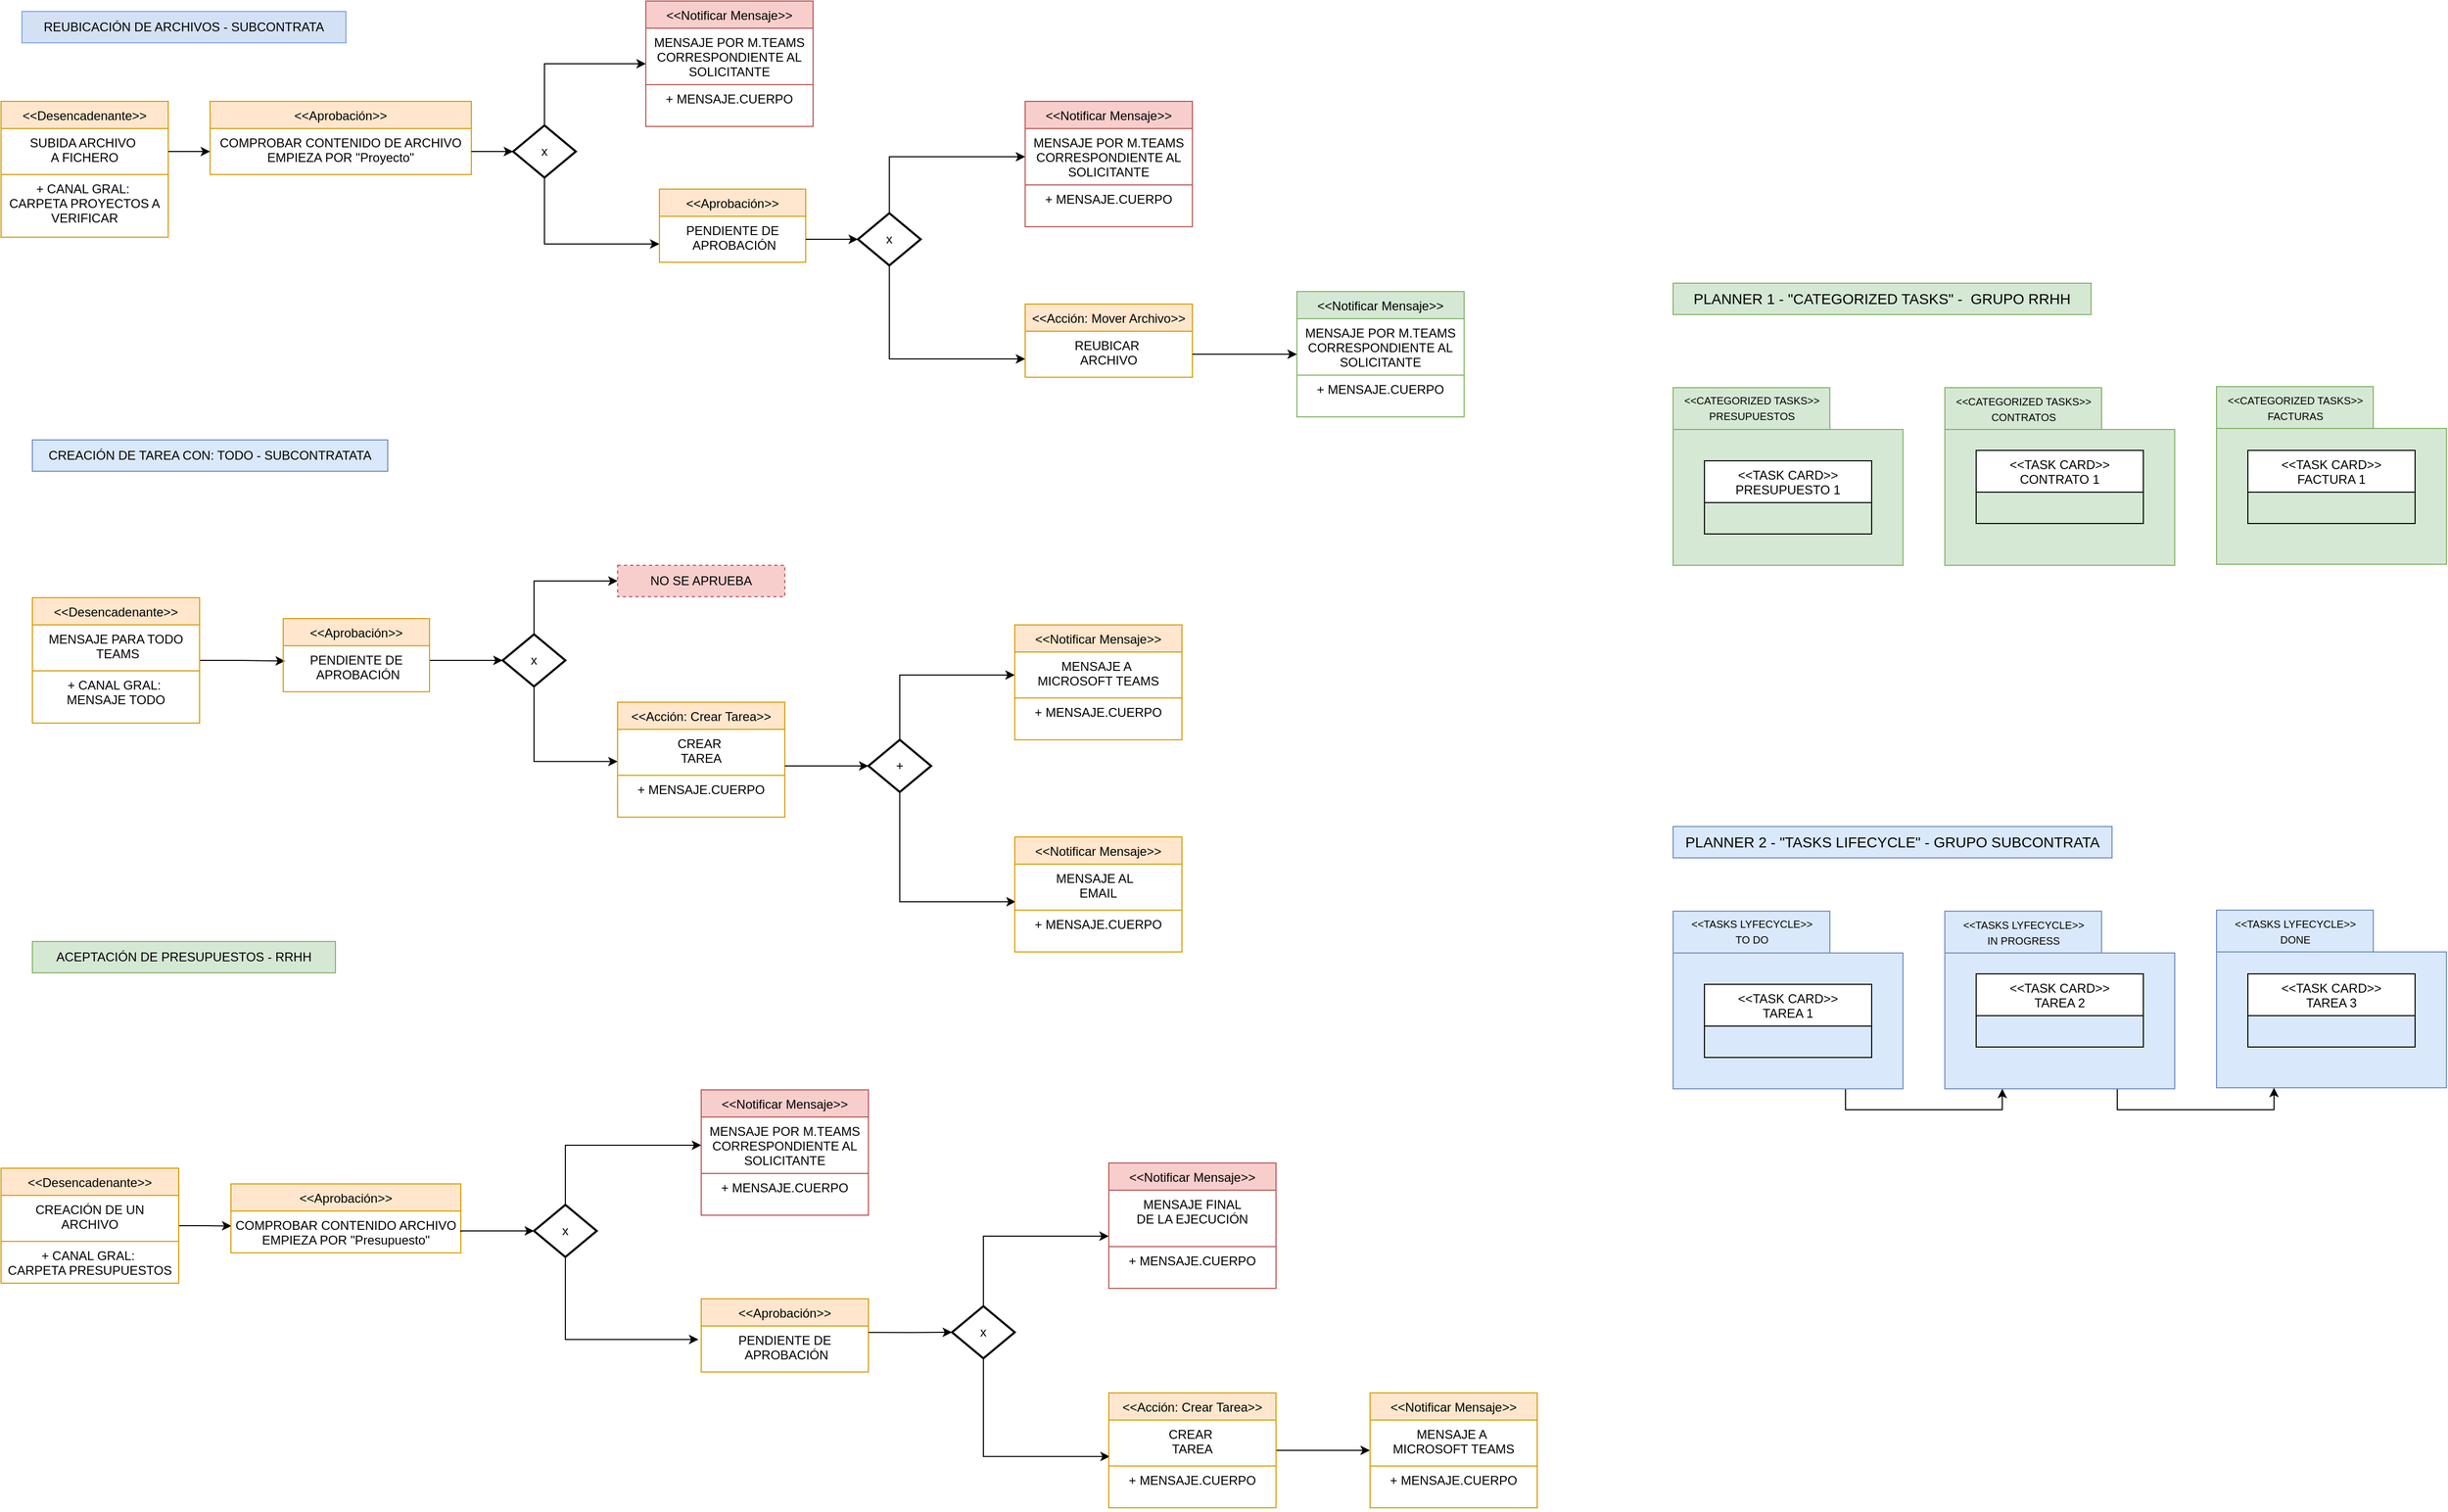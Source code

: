 <mxfile version="16.2.6" type="google"><diagram id="XXSmaJyuxLo4tn8EMeCE" name="Page-1"><mxGraphModel dx="2418" dy="1362" grid="1" gridSize="10" guides="1" tooltips="1" connect="1" arrows="1" fold="1" page="1" pageScale="1" pageWidth="827" pageHeight="1169" math="0" shadow="0"><root><mxCell id="0"/><mxCell id="1" parent="0"/><mxCell id="rb85PrUYykE3PVggXpJS-1" value="REUBICACIÓN DE ARCHIVOS - SUBCONTRATA" style="text;html=1;strokeColor=#7EA6E0;fillColor=#D4E1F5;align=center;verticalAlign=middle;whiteSpace=wrap;rounded=0;" parent="1" vertex="1"><mxGeometry x="70" y="30" width="310" height="30" as="geometry"/></mxCell><mxCell id="rb85PrUYykE3PVggXpJS-3" value="ACEPTACIÓN DE PRESUPUESTOS - RRHH" style="text;html=1;strokeColor=#82b366;fillColor=#d5e8d4;align=center;verticalAlign=middle;whiteSpace=wrap;rounded=0;" parent="1" vertex="1"><mxGeometry x="80" y="920" width="290" height="30" as="geometry"/></mxCell><mxCell id="rb85PrUYykE3PVggXpJS-4" value="CREACIÓN DE TAREA CON: TODO - SUBCONTRATATA" style="text;html=1;strokeColor=#6c8ebf;fillColor=#dae8fc;align=center;verticalAlign=middle;whiteSpace=wrap;rounded=0;" parent="1" vertex="1"><mxGeometry x="80" y="440" width="340" height="30" as="geometry"/></mxCell><mxCell id="rb85PrUYykE3PVggXpJS-18" style="edgeStyle=orthogonalEdgeStyle;rounded=0;orthogonalLoop=1;jettySize=auto;html=1;entryX=0.012;entryY=0.333;entryDx=0;entryDy=0;entryPerimeter=0;" parent="1" source="rb85PrUYykE3PVggXpJS-11" target="rb85PrUYykE3PVggXpJS-16" edge="1"><mxGeometry relative="1" as="geometry"><mxPoint x="290" y="671" as="targetPoint"/><Array as="points"/></mxGeometry></mxCell><mxCell id="rb85PrUYykE3PVggXpJS-11" value="&lt;&lt;Desencadenante&gt;&gt;" style="swimlane;fontStyle=0;childLayout=stackLayout;horizontal=1;startSize=26;fillColor=#ffe6cc;horizontalStack=0;resizeParent=1;resizeParentMax=0;resizeLast=0;collapsible=1;marginBottom=0;strokeColor=#d79b00;" parent="1" vertex="1"><mxGeometry x="80" y="591" width="160" height="120" as="geometry"/></mxCell><mxCell id="rb85PrUYykE3PVggXpJS-12" value="MENSAJE PARA TODO&#10; TEAMS" style="text;strokeColor=none;fillColor=none;align=center;verticalAlign=top;spacingLeft=4;spacingRight=4;overflow=hidden;rotatable=0;points=[[0,0.5],[1,0.5]];portConstraint=eastwest;" parent="rb85PrUYykE3PVggXpJS-11" vertex="1"><mxGeometry y="26" width="160" height="44" as="geometry"/></mxCell><mxCell id="rb85PrUYykE3PVggXpJS-14" value="+ CANAL GRAL: &#10;MENSAJE TODO" style="text;strokeColor=#d79b00;fillColor=none;align=center;verticalAlign=top;spacingLeft=4;spacingRight=4;overflow=hidden;rotatable=0;points=[[0,0.5],[1,0.5]];portConstraint=eastwest;" parent="rb85PrUYykE3PVggXpJS-11" vertex="1"><mxGeometry y="70" width="160" height="50" as="geometry"/></mxCell><mxCell id="rb85PrUYykE3PVggXpJS-20" style="edgeStyle=orthogonalEdgeStyle;rounded=0;orthogonalLoop=1;jettySize=auto;html=1;entryX=0;entryY=0.5;entryDx=0;entryDy=0;entryPerimeter=0;" parent="1" source="rb85PrUYykE3PVggXpJS-15" target="rb85PrUYykE3PVggXpJS-19" edge="1"><mxGeometry relative="1" as="geometry"><Array as="points"><mxPoint x="480" y="651"/><mxPoint x="480" y="651"/></Array></mxGeometry></mxCell><mxCell id="rb85PrUYykE3PVggXpJS-15" value="&lt;&lt;Aprobación&gt;&gt;" style="swimlane;fontStyle=0;childLayout=stackLayout;horizontal=1;startSize=26;fillColor=#ffe6cc;horizontalStack=0;resizeParent=1;resizeParentMax=0;resizeLast=0;collapsible=1;marginBottom=0;strokeColor=#d79b00;" parent="1" vertex="1"><mxGeometry x="320" y="611" width="140" height="70" as="geometry"/></mxCell><mxCell id="rb85PrUYykE3PVggXpJS-16" value="PENDIENTE DE&#10; APROBACIÓN" style="text;strokeColor=none;fillColor=none;align=center;verticalAlign=top;spacingLeft=4;spacingRight=4;overflow=hidden;rotatable=0;points=[[0,0.5],[1,0.5]];portConstraint=eastwest;" parent="rb85PrUYykE3PVggXpJS-15" vertex="1"><mxGeometry y="26" width="140" height="44" as="geometry"/></mxCell><mxCell id="rb85PrUYykE3PVggXpJS-22" style="edgeStyle=orthogonalEdgeStyle;rounded=0;orthogonalLoop=1;jettySize=auto;html=1;exitX=0.5;exitY=0;exitDx=0;exitDy=0;exitPerimeter=0;entryX=0;entryY=0.5;entryDx=0;entryDy=0;" parent="1" source="rb85PrUYykE3PVggXpJS-19" target="rb85PrUYykE3PVggXpJS-21" edge="1"><mxGeometry relative="1" as="geometry"/></mxCell><mxCell id="rb85PrUYykE3PVggXpJS-25" style="edgeStyle=orthogonalEdgeStyle;rounded=0;orthogonalLoop=1;jettySize=auto;html=1;exitX=0.5;exitY=1;exitDx=0;exitDy=0;exitPerimeter=0;entryX=0;entryY=0.318;entryDx=0;entryDy=0;entryPerimeter=0;" parent="1" source="rb85PrUYykE3PVggXpJS-19" edge="1"><mxGeometry relative="1" as="geometry"><mxPoint x="640" y="747.812" as="targetPoint"/><Array as="points"><mxPoint x="560" y="748"/></Array></mxGeometry></mxCell><mxCell id="rb85PrUYykE3PVggXpJS-19" value="x" style="strokeWidth=2;html=1;shape=mxgraph.flowchart.decision;whiteSpace=wrap;" parent="1" vertex="1"><mxGeometry x="530" y="626" width="60" height="50" as="geometry"/></mxCell><mxCell id="rb85PrUYykE3PVggXpJS-21" value="NO SE APRUEBA" style="text;html=1;strokeColor=#b85450;fillColor=#f8cecc;align=center;verticalAlign=middle;whiteSpace=wrap;rounded=0;dashed=1;" parent="1" vertex="1"><mxGeometry x="640" y="560" width="160" height="30" as="geometry"/></mxCell><mxCell id="rb85PrUYykE3PVggXpJS-26" value="&lt;&lt;Acción: Crear Tarea&gt;&gt;" style="swimlane;fontStyle=0;childLayout=stackLayout;horizontal=1;startSize=26;fillColor=#ffe6cc;horizontalStack=0;resizeParent=1;resizeParentMax=0;resizeLast=0;collapsible=1;marginBottom=0;strokeColor=#d79b00;" parent="1" vertex="1"><mxGeometry x="640" y="691" width="160" height="110" as="geometry"/></mxCell><mxCell id="rb85PrUYykE3PVggXpJS-27" value="CREAR &#10;TAREA" style="text;strokeColor=none;fillColor=none;align=center;verticalAlign=top;spacingLeft=4;spacingRight=4;overflow=hidden;rotatable=0;points=[[0,0.5],[1,0.5]];portConstraint=eastwest;" parent="rb85PrUYykE3PVggXpJS-26" vertex="1"><mxGeometry y="26" width="160" height="44" as="geometry"/></mxCell><mxCell id="rb85PrUYykE3PVggXpJS-28" value="+ MENSAJE.CUERPO" style="text;strokeColor=#d79b00;fillColor=none;align=center;verticalAlign=top;spacingLeft=4;spacingRight=4;overflow=hidden;rotatable=0;points=[[0,0.5],[1,0.5]];portConstraint=eastwest;" parent="rb85PrUYykE3PVggXpJS-26" vertex="1"><mxGeometry y="70" width="160" height="40" as="geometry"/></mxCell><mxCell id="rb85PrUYykE3PVggXpJS-29" style="edgeStyle=orthogonalEdgeStyle;rounded=0;orthogonalLoop=1;jettySize=auto;html=1;entryX=0;entryY=0.5;entryDx=0;entryDy=0;entryPerimeter=0;" parent="1" source="rb85PrUYykE3PVggXpJS-27" target="rb85PrUYykE3PVggXpJS-32" edge="1"><mxGeometry relative="1" as="geometry"><mxPoint x="810" y="752" as="sourcePoint"/><Array as="points"><mxPoint x="830" y="752"/><mxPoint x="830" y="752"/></Array></mxGeometry></mxCell><mxCell id="rb85PrUYykE3PVggXpJS-30" style="edgeStyle=orthogonalEdgeStyle;rounded=0;orthogonalLoop=1;jettySize=auto;html=1;exitX=0.5;exitY=0;exitDx=0;exitDy=0;exitPerimeter=0;entryX=0;entryY=0.5;entryDx=0;entryDy=0;" parent="1" source="rb85PrUYykE3PVggXpJS-32" target="rb85PrUYykE3PVggXpJS-39" edge="1"><mxGeometry relative="1" as="geometry"><mxPoint x="1000" y="671" as="targetPoint"/><Array as="points"><mxPoint x="910" y="665"/></Array></mxGeometry></mxCell><mxCell id="rb85PrUYykE3PVggXpJS-166" style="edgeStyle=orthogonalEdgeStyle;rounded=0;orthogonalLoop=1;jettySize=auto;html=1;exitX=0.5;exitY=1;exitDx=0;exitDy=0;exitPerimeter=0;entryX=0.006;entryY=0.818;entryDx=0;entryDy=0;entryPerimeter=0;" parent="1" source="rb85PrUYykE3PVggXpJS-32" target="rb85PrUYykE3PVggXpJS-164" edge="1"><mxGeometry relative="1" as="geometry"/></mxCell><mxCell id="rb85PrUYykE3PVggXpJS-32" value="+" style="strokeWidth=2;html=1;shape=mxgraph.flowchart.decision;whiteSpace=wrap;" parent="1" vertex="1"><mxGeometry x="880" y="727" width="60" height="50" as="geometry"/></mxCell><mxCell id="rb85PrUYykE3PVggXpJS-38" value="&lt;&lt;Notificar Mensaje&gt;&gt;" style="swimlane;fontStyle=0;childLayout=stackLayout;horizontal=1;startSize=26;fillColor=#ffe6cc;horizontalStack=0;resizeParent=1;resizeParentMax=0;resizeLast=0;collapsible=1;marginBottom=0;strokeColor=#d79b00;" parent="1" vertex="1"><mxGeometry x="1020" y="617" width="160" height="110" as="geometry"/></mxCell><mxCell id="rb85PrUYykE3PVggXpJS-39" value="MENSAJE A &#10;MICROSOFT TEAMS" style="text;strokeColor=none;fillColor=none;align=center;verticalAlign=top;spacingLeft=4;spacingRight=4;overflow=hidden;rotatable=0;points=[[0,0.5],[1,0.5]];portConstraint=eastwest;" parent="rb85PrUYykE3PVggXpJS-38" vertex="1"><mxGeometry y="26" width="160" height="44" as="geometry"/></mxCell><mxCell id="rb85PrUYykE3PVggXpJS-40" value="+ MENSAJE.CUERPO" style="text;strokeColor=#d79b00;fillColor=none;align=center;verticalAlign=top;spacingLeft=4;spacingRight=4;overflow=hidden;rotatable=0;points=[[0,0.5],[1,0.5]];portConstraint=eastwest;" parent="rb85PrUYykE3PVggXpJS-38" vertex="1"><mxGeometry y="70" width="160" height="40" as="geometry"/></mxCell><mxCell id="rb85PrUYykE3PVggXpJS-45" value="&lt;&lt;Desencadenante&gt;&gt;" style="swimlane;fontStyle=0;childLayout=stackLayout;horizontal=1;startSize=26;fillColor=#ffe6cc;horizontalStack=0;resizeParent=1;resizeParentMax=0;resizeLast=0;collapsible=1;marginBottom=0;strokeColor=#d79b00;" parent="1" vertex="1"><mxGeometry x="50" y="116" width="160" height="130" as="geometry"/></mxCell><mxCell id="rb85PrUYykE3PVggXpJS-46" value="SUBIDA ARCHIVO &#10;A FICHERO" style="text;strokeColor=none;fillColor=none;align=center;verticalAlign=top;spacingLeft=4;spacingRight=4;overflow=hidden;rotatable=0;points=[[0,0.5],[1,0.5]];portConstraint=eastwest;" parent="rb85PrUYykE3PVggXpJS-45" vertex="1"><mxGeometry y="26" width="160" height="44" as="geometry"/></mxCell><mxCell id="rb85PrUYykE3PVggXpJS-47" value="+ CANAL GRAL: &#10;CARPETA PROYECTOS A&#10;VERIFICAR" style="text;strokeColor=#d79b00;fillColor=none;align=center;verticalAlign=top;spacingLeft=4;spacingRight=4;overflow=hidden;rotatable=0;points=[[0,0.5],[1,0.5]];portConstraint=eastwest;" parent="rb85PrUYykE3PVggXpJS-45" vertex="1"><mxGeometry y="70" width="160" height="60" as="geometry"/></mxCell><mxCell id="rb85PrUYykE3PVggXpJS-49" value="&lt;&lt;Aprobación&gt;&gt;" style="swimlane;fontStyle=0;childLayout=stackLayout;horizontal=1;startSize=26;fillColor=#ffe6cc;horizontalStack=0;resizeParent=1;resizeParentMax=0;resizeLast=0;collapsible=1;marginBottom=0;strokeColor=#d79b00;" parent="1" vertex="1"><mxGeometry x="680" y="200" width="140" height="70" as="geometry"/></mxCell><mxCell id="rb85PrUYykE3PVggXpJS-50" value="PENDIENTE DE&#10; APROBACIÓN" style="text;strokeColor=none;fillColor=none;align=center;verticalAlign=top;spacingLeft=4;spacingRight=4;overflow=hidden;rotatable=0;points=[[0,0.5],[1,0.5]];portConstraint=eastwest;" parent="rb85PrUYykE3PVggXpJS-49" vertex="1"><mxGeometry y="26" width="140" height="44" as="geometry"/></mxCell><mxCell id="rb85PrUYykE3PVggXpJS-71" style="edgeStyle=orthogonalEdgeStyle;rounded=0;orthogonalLoop=1;jettySize=auto;html=1;exitX=0.5;exitY=0;exitDx=0;exitDy=0;exitPerimeter=0;entryX=0;entryY=0.5;entryDx=0;entryDy=0;" parent="1" source="rb85PrUYykE3PVggXpJS-53" target="rb85PrUYykE3PVggXpJS-69" edge="1"><mxGeometry relative="1" as="geometry"/></mxCell><mxCell id="i3a7KJYHTw4pk_hAtOm5-22" style="edgeStyle=orthogonalEdgeStyle;rounded=0;orthogonalLoop=1;jettySize=auto;html=1;exitX=0.5;exitY=1;exitDx=0;exitDy=0;exitPerimeter=0;entryX=0;entryY=0.75;entryDx=0;entryDy=0;" parent="1" source="rb85PrUYykE3PVggXpJS-53" target="rb85PrUYykE3PVggXpJS-55" edge="1"><mxGeometry relative="1" as="geometry"/></mxCell><mxCell id="rb85PrUYykE3PVggXpJS-53" value="x" style="strokeWidth=2;html=1;shape=mxgraph.flowchart.decision;whiteSpace=wrap;" parent="1" vertex="1"><mxGeometry x="870" y="223" width="60" height="50" as="geometry"/></mxCell><mxCell id="rb85PrUYykE3PVggXpJS-55" value="&lt;&lt;Acción: Mover Archivo&gt;&gt;" style="swimlane;fontStyle=0;childLayout=stackLayout;horizontal=1;startSize=26;fillColor=#ffe6cc;horizontalStack=0;resizeParent=1;resizeParentMax=0;resizeLast=0;collapsible=1;marginBottom=0;strokeColor=#d79b00;" parent="1" vertex="1"><mxGeometry x="1030" y="310" width="160" height="70" as="geometry"/></mxCell><mxCell id="rb85PrUYykE3PVggXpJS-72" value="REUBICAR &#10;ARCHIVO" style="text;strokeColor=none;fillColor=none;align=center;verticalAlign=top;spacingLeft=4;spacingRight=4;overflow=hidden;rotatable=0;points=[[0,0.5],[1,0.5]];portConstraint=eastwest;" parent="rb85PrUYykE3PVggXpJS-55" vertex="1"><mxGeometry y="26" width="160" height="44" as="geometry"/></mxCell><mxCell id="rb85PrUYykE3PVggXpJS-68" value="&lt;&lt;Notificar Mensaje&gt;&gt;" style="swimlane;fontStyle=0;childLayout=stackLayout;horizontal=1;startSize=26;fillColor=#f8cecc;horizontalStack=0;resizeParent=1;resizeParentMax=0;resizeLast=0;collapsible=1;marginBottom=0;strokeColor=#b85450;" parent="1" vertex="1"><mxGeometry x="1030" y="116" width="160" height="120" as="geometry"/></mxCell><mxCell id="rb85PrUYykE3PVggXpJS-69" value="MENSAJE POR M.TEAMS&#10; CORRESPONDIENTE AL &#10;SOLICITANTE" style="text;strokeColor=none;fillColor=none;align=center;verticalAlign=top;spacingLeft=4;spacingRight=4;overflow=hidden;rotatable=0;points=[[0,0.5],[1,0.5]];portConstraint=eastwest;" parent="rb85PrUYykE3PVggXpJS-68" vertex="1"><mxGeometry y="26" width="160" height="54" as="geometry"/></mxCell><mxCell id="rb85PrUYykE3PVggXpJS-70" value="+ MENSAJE.CUERPO" style="text;strokeColor=#b85450;fillColor=none;align=center;verticalAlign=top;spacingLeft=4;spacingRight=4;overflow=hidden;rotatable=0;points=[[0,0.5],[1,0.5]];portConstraint=eastwest;" parent="rb85PrUYykE3PVggXpJS-68" vertex="1"><mxGeometry y="80" width="160" height="40" as="geometry"/></mxCell><mxCell id="rb85PrUYykE3PVggXpJS-75" value="&lt;&lt;Notificar Mensaje&gt;&gt;" style="swimlane;fontStyle=0;childLayout=stackLayout;horizontal=1;startSize=26;fillColor=#d5e8d4;horizontalStack=0;resizeParent=1;resizeParentMax=0;resizeLast=0;collapsible=1;marginBottom=0;strokeColor=#82b366;" parent="1" vertex="1"><mxGeometry x="1290" y="298" width="160" height="120" as="geometry"/></mxCell><mxCell id="rb85PrUYykE3PVggXpJS-76" value="MENSAJE POR M.TEAMS&#10; CORRESPONDIENTE AL &#10;SOLICITANTE" style="text;strokeColor=#82b366;fillColor=none;align=center;verticalAlign=top;spacingLeft=4;spacingRight=4;overflow=hidden;rotatable=0;points=[[0,0.5],[1,0.5]];portConstraint=eastwest;" parent="rb85PrUYykE3PVggXpJS-75" vertex="1"><mxGeometry y="26" width="160" height="54" as="geometry"/></mxCell><mxCell id="rb85PrUYykE3PVggXpJS-77" value="+ MENSAJE.CUERPO" style="text;strokeColor=#82b366;fillColor=none;align=center;verticalAlign=top;spacingLeft=4;spacingRight=4;overflow=hidden;rotatable=0;points=[[0,0.5],[1,0.5]];portConstraint=eastwest;" parent="rb85PrUYykE3PVggXpJS-75" vertex="1"><mxGeometry y="80" width="160" height="40" as="geometry"/></mxCell><mxCell id="xL4DjJ_lURStZe0JHXIP-2" style="edgeStyle=orthogonalEdgeStyle;rounded=0;orthogonalLoop=1;jettySize=auto;html=1;exitX=1;exitY=0.5;exitDx=0;exitDy=0;entryX=0.002;entryY=0.357;entryDx=0;entryDy=0;entryPerimeter=0;" edge="1" parent="1" source="rb85PrUYykE3PVggXpJS-122" target="kGydwE5O2SZAMGWiqDE2-21"><mxGeometry relative="1" as="geometry"/></mxCell><mxCell id="rb85PrUYykE3PVggXpJS-122" value="&lt;&lt;Desencadenante&gt;&gt;" style="swimlane;fontStyle=0;childLayout=stackLayout;horizontal=1;startSize=26;fillColor=#ffe6cc;horizontalStack=0;resizeParent=1;resizeParentMax=0;resizeLast=0;collapsible=1;marginBottom=0;strokeColor=#d79b00;" parent="1" vertex="1"><mxGeometry x="50" y="1137" width="170" height="110" as="geometry"/></mxCell><mxCell id="rb85PrUYykE3PVggXpJS-123" value="CREACIÓN DE UN &#10;ARCHIVO" style="text;strokeColor=none;fillColor=none;align=center;verticalAlign=top;spacingLeft=4;spacingRight=4;overflow=hidden;rotatable=0;points=[[0,0.5],[1,0.5]];portConstraint=eastwest;" parent="rb85PrUYykE3PVggXpJS-122" vertex="1"><mxGeometry y="26" width="170" height="44" as="geometry"/></mxCell><mxCell id="rb85PrUYykE3PVggXpJS-124" value="+ CANAL GRAL: &#10;CARPETA PRESUPUESTOS" style="text;strokeColor=#d79b00;fillColor=none;align=center;verticalAlign=top;spacingLeft=4;spacingRight=4;overflow=hidden;rotatable=0;points=[[0,0.5],[1,0.5]];portConstraint=eastwest;" parent="rb85PrUYykE3PVggXpJS-122" vertex="1"><mxGeometry y="70" width="170" height="40" as="geometry"/></mxCell><mxCell id="rb85PrUYykE3PVggXpJS-128" style="edgeStyle=orthogonalEdgeStyle;rounded=0;orthogonalLoop=1;jettySize=auto;html=1;exitX=0.5;exitY=0;exitDx=0;exitDy=0;exitPerimeter=0;entryX=0;entryY=0.5;entryDx=0;entryDy=0;" parent="1" source="rb85PrUYykE3PVggXpJS-130" target="rb85PrUYykE3PVggXpJS-135" edge="1"><mxGeometry relative="1" as="geometry"/></mxCell><mxCell id="rb85PrUYykE3PVggXpJS-145" style="edgeStyle=orthogonalEdgeStyle;rounded=0;orthogonalLoop=1;jettySize=auto;html=1;entryX=-0.017;entryY=0.293;entryDx=0;entryDy=0;entryPerimeter=0;" parent="1" source="rb85PrUYykE3PVggXpJS-130" target="rb85PrUYykE3PVggXpJS-144" edge="1"><mxGeometry relative="1" as="geometry"/></mxCell><mxCell id="rb85PrUYykE3PVggXpJS-130" value="x" style="strokeWidth=2;html=1;shape=mxgraph.flowchart.decision;whiteSpace=wrap;" parent="1" vertex="1"><mxGeometry x="560" y="1172" width="60" height="50" as="geometry"/></mxCell><mxCell id="rb85PrUYykE3PVggXpJS-134" value="&lt;&lt;Notificar Mensaje&gt;&gt;" style="swimlane;fontStyle=0;childLayout=stackLayout;horizontal=1;startSize=26;fillColor=#f8cecc;horizontalStack=0;resizeParent=1;resizeParentMax=0;resizeLast=0;collapsible=1;marginBottom=0;strokeColor=#b85450;" parent="1" vertex="1"><mxGeometry x="720" y="1062" width="160" height="120" as="geometry"/></mxCell><mxCell id="rb85PrUYykE3PVggXpJS-135" value="MENSAJE POR M.TEAMS&#10; CORRESPONDIENTE AL &#10;SOLICITANTE" style="text;strokeColor=none;fillColor=none;align=center;verticalAlign=top;spacingLeft=4;spacingRight=4;overflow=hidden;rotatable=0;points=[[0,0.5],[1,0.5]];portConstraint=eastwest;" parent="rb85PrUYykE3PVggXpJS-134" vertex="1"><mxGeometry y="26" width="160" height="54" as="geometry"/></mxCell><mxCell id="rb85PrUYykE3PVggXpJS-136" value="+ MENSAJE.CUERPO" style="text;strokeColor=#b85450;fillColor=none;align=center;verticalAlign=top;spacingLeft=4;spacingRight=4;overflow=hidden;rotatable=0;points=[[0,0.5],[1,0.5]];portConstraint=eastwest;" parent="rb85PrUYykE3PVggXpJS-134" vertex="1"><mxGeometry y="80" width="160" height="40" as="geometry"/></mxCell><mxCell id="rb85PrUYykE3PVggXpJS-143" value="&lt;&lt;Aprobación&gt;&gt;" style="swimlane;fontStyle=0;childLayout=stackLayout;horizontal=1;startSize=26;fillColor=#ffe6cc;horizontalStack=0;resizeParent=1;resizeParentMax=0;resizeLast=0;collapsible=1;marginBottom=0;strokeColor=#d79b00;" parent="1" vertex="1"><mxGeometry x="720" y="1262" width="160" height="70" as="geometry"/></mxCell><mxCell id="rb85PrUYykE3PVggXpJS-144" value="PENDIENTE DE&#10; APROBACIÓN" style="text;strokeColor=none;fillColor=none;align=center;verticalAlign=top;spacingLeft=4;spacingRight=4;overflow=hidden;rotatable=0;points=[[0,0.5],[1,0.5]];portConstraint=eastwest;" parent="rb85PrUYykE3PVggXpJS-143" vertex="1"><mxGeometry y="26" width="160" height="44" as="geometry"/></mxCell><mxCell id="rb85PrUYykE3PVggXpJS-154" style="edgeStyle=orthogonalEdgeStyle;rounded=0;orthogonalLoop=1;jettySize=auto;html=1;exitX=0.5;exitY=0;exitDx=0;exitDy=0;exitPerimeter=0;entryX=0;entryY=0.815;entryDx=0;entryDy=0;entryPerimeter=0;" parent="1" source="rb85PrUYykE3PVggXpJS-149" target="rb85PrUYykE3PVggXpJS-152" edge="1"><mxGeometry relative="1" as="geometry"/></mxCell><mxCell id="rb85PrUYykE3PVggXpJS-162" style="edgeStyle=orthogonalEdgeStyle;rounded=0;orthogonalLoop=1;jettySize=auto;html=1;exitX=0.5;exitY=1;exitDx=0;exitDy=0;exitPerimeter=0;entryX=0.006;entryY=0.793;entryDx=0;entryDy=0;entryPerimeter=0;" parent="1" source="rb85PrUYykE3PVggXpJS-149" target="rb85PrUYykE3PVggXpJS-160" edge="1"><mxGeometry relative="1" as="geometry"/></mxCell><mxCell id="rb85PrUYykE3PVggXpJS-149" value="x" style="strokeWidth=2;html=1;shape=mxgraph.flowchart.decision;whiteSpace=wrap;" parent="1" vertex="1"><mxGeometry x="960" y="1269" width="60" height="50" as="geometry"/></mxCell><mxCell id="rb85PrUYykE3PVggXpJS-150" style="edgeStyle=orthogonalEdgeStyle;rounded=0;orthogonalLoop=1;jettySize=auto;html=1;exitX=1.001;exitY=0.14;exitDx=0;exitDy=0;exitPerimeter=0;entryX=0;entryY=0.5;entryDx=0;entryDy=0;entryPerimeter=0;" parent="1" source="rb85PrUYykE3PVggXpJS-144" target="rb85PrUYykE3PVggXpJS-149" edge="1"><mxGeometry relative="1" as="geometry"><mxPoint x="940" y="1294" as="targetPoint"/></mxGeometry></mxCell><mxCell id="rb85PrUYykE3PVggXpJS-151" value="&lt;&lt;Notificar Mensaje&gt;&gt;" style="swimlane;fontStyle=0;childLayout=stackLayout;horizontal=1;startSize=26;fillColor=#f8cecc;horizontalStack=0;resizeParent=1;resizeParentMax=0;resizeLast=0;collapsible=1;marginBottom=0;strokeColor=#b85450;" parent="1" vertex="1"><mxGeometry x="1110" y="1132" width="160" height="120" as="geometry"/></mxCell><mxCell id="rb85PrUYykE3PVggXpJS-152" value="MENSAJE FINAL &#10;DE LA EJECUCIÓN" style="text;strokeColor=none;fillColor=none;align=center;verticalAlign=top;spacingLeft=4;spacingRight=4;overflow=hidden;rotatable=0;points=[[0,0.5],[1,0.5]];portConstraint=eastwest;" parent="rb85PrUYykE3PVggXpJS-151" vertex="1"><mxGeometry y="26" width="160" height="54" as="geometry"/></mxCell><mxCell id="rb85PrUYykE3PVggXpJS-153" value="+ MENSAJE.CUERPO" style="text;strokeColor=#b85450;fillColor=none;align=center;verticalAlign=top;spacingLeft=4;spacingRight=4;overflow=hidden;rotatable=0;points=[[0,0.5],[1,0.5]];portConstraint=eastwest;" parent="rb85PrUYykE3PVggXpJS-151" vertex="1"><mxGeometry y="80" width="160" height="40" as="geometry"/></mxCell><mxCell id="i3a7KJYHTw4pk_hAtOm5-5" style="edgeStyle=orthogonalEdgeStyle;rounded=0;orthogonalLoop=1;jettySize=auto;html=1;exitX=1;exitY=0.5;exitDx=0;exitDy=0;entryX=-0.001;entryY=0.659;entryDx=0;entryDy=0;entryPerimeter=0;" parent="1" source="rb85PrUYykE3PVggXpJS-159" target="i3a7KJYHTw4pk_hAtOm5-2" edge="1"><mxGeometry relative="1" as="geometry"/></mxCell><mxCell id="rb85PrUYykE3PVggXpJS-159" value="&lt;&lt;Acción: Crear Tarea&gt;&gt;" style="swimlane;fontStyle=0;childLayout=stackLayout;horizontal=1;startSize=26;fillColor=#ffe6cc;horizontalStack=0;resizeParent=1;resizeParentMax=0;resizeLast=0;collapsible=1;marginBottom=0;strokeColor=#d79b00;" parent="1" vertex="1"><mxGeometry x="1110" y="1352" width="160" height="110" as="geometry"/></mxCell><mxCell id="rb85PrUYykE3PVggXpJS-160" value="CREAR &#10;TAREA" style="text;strokeColor=none;fillColor=none;align=center;verticalAlign=top;spacingLeft=4;spacingRight=4;overflow=hidden;rotatable=0;points=[[0,0.5],[1,0.5]];portConstraint=eastwest;" parent="rb85PrUYykE3PVggXpJS-159" vertex="1"><mxGeometry y="26" width="160" height="44" as="geometry"/></mxCell><mxCell id="rb85PrUYykE3PVggXpJS-161" value="+ MENSAJE.CUERPO" style="text;strokeColor=#d79b00;fillColor=none;align=center;verticalAlign=top;spacingLeft=4;spacingRight=4;overflow=hidden;rotatable=0;points=[[0,0.5],[1,0.5]];portConstraint=eastwest;" parent="rb85PrUYykE3PVggXpJS-159" vertex="1"><mxGeometry y="70" width="160" height="40" as="geometry"/></mxCell><mxCell id="rb85PrUYykE3PVggXpJS-163" value="&lt;&lt;Notificar Mensaje&gt;&gt;" style="swimlane;fontStyle=0;childLayout=stackLayout;horizontal=1;startSize=26;fillColor=#ffe6cc;horizontalStack=0;resizeParent=1;resizeParentMax=0;resizeLast=0;collapsible=1;marginBottom=0;strokeColor=#d79b00;" parent="1" vertex="1"><mxGeometry x="1020" y="820" width="160" height="110" as="geometry"/></mxCell><mxCell id="rb85PrUYykE3PVggXpJS-164" value="MENSAJE AL  &#10;EMAIL" style="text;strokeColor=none;fillColor=none;align=center;verticalAlign=top;spacingLeft=4;spacingRight=4;overflow=hidden;rotatable=0;points=[[0,0.5],[1,0.5]];portConstraint=eastwest;" parent="rb85PrUYykE3PVggXpJS-163" vertex="1"><mxGeometry y="26" width="160" height="44" as="geometry"/></mxCell><mxCell id="rb85PrUYykE3PVggXpJS-165" value="+ MENSAJE.CUERPO" style="text;strokeColor=#d79b00;fillColor=none;align=center;verticalAlign=top;spacingLeft=4;spacingRight=4;overflow=hidden;rotatable=0;points=[[0,0.5],[1,0.5]];portConstraint=eastwest;" parent="rb85PrUYykE3PVggXpJS-163" vertex="1"><mxGeometry y="70" width="160" height="40" as="geometry"/></mxCell><mxCell id="rb85PrUYykE3PVggXpJS-170" value="" style="shape=folder;fontStyle=1;spacingTop=10;tabWidth=150;tabHeight=40;tabPosition=left;html=1;strokeColor=#82b366;fillColor=#d5e8d4;" parent="1" vertex="1"><mxGeometry x="1650" y="390" width="220" height="170" as="geometry"/></mxCell><mxCell id="rb85PrUYykE3PVggXpJS-178" style="edgeStyle=orthogonalEdgeStyle;rounded=0;orthogonalLoop=1;jettySize=auto;html=1;exitX=0.75;exitY=1;exitDx=0;exitDy=0;exitPerimeter=0;entryX=0.25;entryY=1;entryDx=0;entryDy=0;entryPerimeter=0;fontSize=14;" parent="1" source="kGydwE5O2SZAMGWiqDE2-44" target="kGydwE5O2SZAMGWiqDE2-47" edge="1"><mxGeometry relative="1" as="geometry"/></mxCell><mxCell id="rb85PrUYykE3PVggXpJS-176" value="&lt;font style=&quot;font-size: 14px&quot;&gt;PLANNER 1 - &quot;CATEGORIZED TASKS&quot; -&amp;nbsp; GRUPO RRHH&lt;/font&gt;" style="text;html=1;strokeColor=#82b366;fillColor=#d5e8d4;align=center;verticalAlign=middle;whiteSpace=wrap;rounded=0;" parent="1" vertex="1"><mxGeometry x="1650" y="290" width="400" height="30" as="geometry"/></mxCell><mxCell id="rb85PrUYykE3PVggXpJS-177" value="&lt;font style=&quot;font-size: 14px&quot;&gt;PLANNER 2 - &quot;TASKS LIFECYCLE&quot; - GRUPO SUBCONTRATA&lt;/font&gt;" style="text;html=1;strokeColor=#6c8ebf;fillColor=#dae8fc;align=center;verticalAlign=middle;whiteSpace=wrap;rounded=0;" parent="1" vertex="1"><mxGeometry x="1650" y="810" width="420" height="30" as="geometry"/></mxCell><mxCell id="rb85PrUYykE3PVggXpJS-179" style="edgeStyle=orthogonalEdgeStyle;rounded=0;orthogonalLoop=1;jettySize=auto;html=1;exitX=0.75;exitY=1;exitDx=0;exitDy=0;exitPerimeter=0;entryX=0.25;entryY=1;entryDx=0;entryDy=0;entryPerimeter=0;fontSize=14;" parent="1" source="kGydwE5O2SZAMGWiqDE2-47" target="kGydwE5O2SZAMGWiqDE2-48" edge="1"><mxGeometry relative="1" as="geometry"><mxPoint x="1990" y="799.0" as="sourcePoint"/><mxPoint x="2107.52" y="803.96" as="targetPoint"/></mxGeometry></mxCell><mxCell id="kGydwE5O2SZAMGWiqDE2-20" value="&lt;&lt;Aprobación&gt;&gt;" style="swimlane;fontStyle=0;childLayout=stackLayout;horizontal=1;startSize=26;fillColor=#ffe6cc;horizontalStack=0;resizeParent=1;resizeParentMax=0;resizeLast=0;collapsible=1;marginBottom=0;strokeColor=#d79b00;" parent="1" vertex="1"><mxGeometry x="270" y="1152" width="220" height="66" as="geometry"/></mxCell><mxCell id="kGydwE5O2SZAMGWiqDE2-21" value="COMPROBAR CONTENIDO ARCHIVO &#10;EMPIEZA POR &quot;Presupuesto&quot;" style="text;strokeColor=none;fillColor=none;align=center;verticalAlign=top;spacingLeft=4;spacingRight=4;overflow=hidden;rotatable=0;points=[[0,0.5],[1,0.5]];portConstraint=eastwest;" parent="kGydwE5O2SZAMGWiqDE2-20" vertex="1"><mxGeometry y="26" width="220" height="40" as="geometry"/></mxCell><mxCell id="kGydwE5O2SZAMGWiqDE2-24" value="&lt;font style=&quot;font-size: 10px&quot;&gt;&amp;lt;&amp;lt;CATEGORIZED TASKS&amp;gt;&amp;gt;&lt;br&gt;PRESUPUESTOS&lt;/font&gt;" style="text;html=1;align=center;verticalAlign=middle;resizable=0;points=[];autosize=1;strokeColor=none;fillColor=none;" parent="1" vertex="1"><mxGeometry x="1650" y="389" width="150" height="40" as="geometry"/></mxCell><mxCell id="kGydwE5O2SZAMGWiqDE2-27" value="&lt;&lt;TASK CARD&gt;&gt;&#10;PRESUPUESTO 1" style="swimlane;fontStyle=0;childLayout=stackLayout;horizontal=1;startSize=40;horizontalStack=0;resizeParent=1;resizeParentMax=0;resizeLast=0;collapsible=1;marginBottom=0;swimlaneLine=1;labelBackgroundColor=none;" parent="1" vertex="1"><mxGeometry x="1680" y="460" width="160" height="70" as="geometry"/></mxCell><mxCell id="kGydwE5O2SZAMGWiqDE2-37" value="" style="shape=folder;fontStyle=1;spacingTop=10;tabWidth=150;tabHeight=40;tabPosition=left;html=1;strokeColor=#82b366;fillColor=#d5e8d4;" parent="1" vertex="1"><mxGeometry x="1910" y="390" width="220" height="170" as="geometry"/></mxCell><mxCell id="kGydwE5O2SZAMGWiqDE2-40" value="" style="shape=folder;fontStyle=1;spacingTop=10;tabWidth=150;tabHeight=40;tabPosition=left;html=1;strokeColor=#82b366;fillColor=#d5e8d4;" parent="1" vertex="1"><mxGeometry x="2170" y="389" width="220" height="170" as="geometry"/></mxCell><mxCell id="kGydwE5O2SZAMGWiqDE2-35" value="&lt;font style=&quot;font-size: 10px&quot;&gt;&amp;lt;&amp;lt;CATEGORIZED TASKS&amp;gt;&amp;gt;&lt;br&gt;FACTURAS&lt;br&gt;&lt;/font&gt;" style="text;html=1;align=center;verticalAlign=middle;resizable=0;points=[];autosize=1;strokeColor=none;fillColor=none;" parent="1" vertex="1"><mxGeometry x="2170" y="389" width="150" height="40" as="geometry"/></mxCell><mxCell id="kGydwE5O2SZAMGWiqDE2-41" value="&lt;font style=&quot;font-size: 10px&quot;&gt;&amp;lt;&amp;lt;CATEGORIZED TASKS&amp;gt;&amp;gt;&lt;br&gt;CONTRATOS&lt;br&gt;&lt;/font&gt;" style="text;html=1;align=center;verticalAlign=middle;resizable=0;points=[];autosize=1;strokeColor=none;fillColor=none;" parent="1" vertex="1"><mxGeometry x="1910" y="390" width="150" height="40" as="geometry"/></mxCell><mxCell id="kGydwE5O2SZAMGWiqDE2-42" value="&lt;&lt;TASK CARD&gt;&gt;&#10;CONTRATO 1" style="swimlane;fontStyle=0;childLayout=stackLayout;horizontal=1;startSize=40;horizontalStack=0;resizeParent=1;resizeParentMax=0;resizeLast=0;collapsible=1;marginBottom=0;swimlaneLine=1;labelBackgroundColor=none;" parent="1" vertex="1"><mxGeometry x="1940" y="450" width="160" height="70" as="geometry"/></mxCell><mxCell id="kGydwE5O2SZAMGWiqDE2-43" value="&lt;&lt;TASK CARD&gt;&gt;&#10;FACTURA 1" style="swimlane;fontStyle=0;childLayout=stackLayout;horizontal=1;startSize=40;horizontalStack=0;resizeParent=1;resizeParentMax=0;resizeLast=0;collapsible=1;marginBottom=0;swimlaneLine=1;labelBackgroundColor=none;" parent="1" vertex="1"><mxGeometry x="2200" y="450" width="160" height="70" as="geometry"/></mxCell><mxCell id="kGydwE5O2SZAMGWiqDE2-44" value="" style="shape=folder;fontStyle=1;spacingTop=10;tabWidth=150;tabHeight=40;tabPosition=left;html=1;strokeColor=#6c8ebf;fillColor=#dae8fc;" parent="1" vertex="1"><mxGeometry x="1650" y="891" width="220" height="170" as="geometry"/></mxCell><mxCell id="kGydwE5O2SZAMGWiqDE2-45" value="&lt;font style=&quot;font-size: 10px&quot;&gt;&amp;lt;&amp;lt;TASKS LYFECYCLE&amp;gt;&amp;gt;&lt;br&gt;TO DO&lt;br&gt;&lt;/font&gt;" style="text;html=1;align=center;verticalAlign=middle;resizable=0;points=[];autosize=1;strokeColor=none;fillColor=none;" parent="1" vertex="1"><mxGeometry x="1660" y="890" width="130" height="40" as="geometry"/></mxCell><mxCell id="kGydwE5O2SZAMGWiqDE2-46" value="&lt;&lt;TASK CARD&gt;&gt;&#10;TAREA 1" style="swimlane;fontStyle=0;childLayout=stackLayout;horizontal=1;startSize=40;horizontalStack=0;resizeParent=1;resizeParentMax=0;resizeLast=0;collapsible=1;marginBottom=0;swimlaneLine=1;labelBackgroundColor=none;" parent="1" vertex="1"><mxGeometry x="1680" y="961" width="160" height="70" as="geometry"/></mxCell><mxCell id="kGydwE5O2SZAMGWiqDE2-47" value="" style="shape=folder;fontStyle=1;spacingTop=10;tabWidth=150;tabHeight=40;tabPosition=left;html=1;strokeColor=#6c8ebf;fillColor=#dae8fc;" parent="1" vertex="1"><mxGeometry x="1910" y="891" width="220" height="170" as="geometry"/></mxCell><mxCell id="kGydwE5O2SZAMGWiqDE2-48" value="" style="shape=folder;fontStyle=1;spacingTop=10;tabWidth=150;tabHeight=40;tabPosition=left;html=1;strokeColor=#6c8ebf;fillColor=#dae8fc;" parent="1" vertex="1"><mxGeometry x="2170" y="890" width="220" height="170" as="geometry"/></mxCell><mxCell id="kGydwE5O2SZAMGWiqDE2-49" value="&lt;font style=&quot;font-size: 10px&quot;&gt;&amp;lt;&amp;lt;TASKS LYFECYCLE&amp;gt;&amp;gt;&lt;br&gt;DONE&lt;br&gt;&lt;/font&gt;" style="text;html=1;align=center;verticalAlign=middle;resizable=0;points=[];autosize=1;strokeColor=none;fillColor=none;" parent="1" vertex="1"><mxGeometry x="2180" y="890" width="130" height="40" as="geometry"/></mxCell><mxCell id="kGydwE5O2SZAMGWiqDE2-50" value="&lt;font style=&quot;font-size: 10px&quot;&gt;&amp;lt;&amp;lt;TASKS LYFECYCLE&amp;gt;&amp;gt;&lt;br&gt;IN PROGRESS&lt;br&gt;&lt;/font&gt;" style="text;html=1;align=center;verticalAlign=middle;resizable=0;points=[];autosize=1;strokeColor=none;fillColor=none;" parent="1" vertex="1"><mxGeometry x="1920" y="891" width="130" height="40" as="geometry"/></mxCell><mxCell id="kGydwE5O2SZAMGWiqDE2-51" value="&lt;&lt;TASK CARD&gt;&gt;&#10;TAREA 2" style="swimlane;fontStyle=0;childLayout=stackLayout;horizontal=1;startSize=40;horizontalStack=0;resizeParent=1;resizeParentMax=0;resizeLast=0;collapsible=1;marginBottom=0;swimlaneLine=1;labelBackgroundColor=none;" parent="1" vertex="1"><mxGeometry x="1940" y="951" width="160" height="70" as="geometry"/></mxCell><mxCell id="kGydwE5O2SZAMGWiqDE2-52" value="&lt;&lt;TASK CARD&gt;&gt;&#10;TAREA 3" style="swimlane;fontStyle=0;childLayout=stackLayout;horizontal=1;startSize=40;horizontalStack=0;resizeParent=1;resizeParentMax=0;resizeLast=0;collapsible=1;marginBottom=0;swimlaneLine=1;labelBackgroundColor=none;" parent="1" vertex="1"><mxGeometry x="2200" y="951" width="160" height="70" as="geometry"/></mxCell><mxCell id="i3a7KJYHTw4pk_hAtOm5-1" value="&lt;&lt;Notificar Mensaje&gt;&gt;" style="swimlane;fontStyle=0;childLayout=stackLayout;horizontal=1;startSize=26;fillColor=#ffe6cc;horizontalStack=0;resizeParent=1;resizeParentMax=0;resizeLast=0;collapsible=1;marginBottom=0;strokeColor=#d79b00;" parent="1" vertex="1"><mxGeometry x="1360" y="1352" width="160" height="110" as="geometry"/></mxCell><mxCell id="i3a7KJYHTw4pk_hAtOm5-2" value="MENSAJE A &#10;MICROSOFT TEAMS" style="text;strokeColor=none;fillColor=none;align=center;verticalAlign=top;spacingLeft=4;spacingRight=4;overflow=hidden;rotatable=0;points=[[0,0.5],[1,0.5]];portConstraint=eastwest;" parent="i3a7KJYHTw4pk_hAtOm5-1" vertex="1"><mxGeometry y="26" width="160" height="44" as="geometry"/></mxCell><mxCell id="i3a7KJYHTw4pk_hAtOm5-3" value="+ MENSAJE.CUERPO" style="text;strokeColor=#d79b00;fillColor=none;align=center;verticalAlign=top;spacingLeft=4;spacingRight=4;overflow=hidden;rotatable=0;points=[[0,0.5],[1,0.5]];portConstraint=eastwest;" parent="i3a7KJYHTw4pk_hAtOm5-1" vertex="1"><mxGeometry y="70" width="160" height="40" as="geometry"/></mxCell><mxCell id="i3a7KJYHTw4pk_hAtOm5-6" value="&lt;&lt;Aprobación&gt;&gt;" style="swimlane;fontStyle=0;childLayout=stackLayout;horizontal=1;startSize=26;fillColor=#ffe6cc;horizontalStack=0;resizeParent=1;resizeParentMax=0;resizeLast=0;collapsible=1;marginBottom=0;strokeColor=#d79b00;" parent="1" vertex="1"><mxGeometry x="250" y="116" width="250" height="70" as="geometry"/></mxCell><mxCell id="i3a7KJYHTw4pk_hAtOm5-7" value="COMPROBAR CONTENIDO DE ARCHIVO &#10;EMPIEZA POR &quot;Proyecto&quot;" style="text;strokeColor=none;fillColor=none;align=center;verticalAlign=top;spacingLeft=4;spacingRight=4;overflow=hidden;rotatable=0;points=[[0,0.5],[1,0.5]];portConstraint=eastwest;" parent="i3a7KJYHTw4pk_hAtOm5-6" vertex="1"><mxGeometry y="26" width="250" height="44" as="geometry"/></mxCell><mxCell id="i3a7KJYHTw4pk_hAtOm5-8" style="edgeStyle=orthogonalEdgeStyle;rounded=0;orthogonalLoop=1;jettySize=auto;html=1;exitX=1;exitY=0.5;exitDx=0;exitDy=0;entryX=0;entryY=0.5;entryDx=0;entryDy=0;entryPerimeter=0;" parent="1" source="rb85PrUYykE3PVggXpJS-50" target="rb85PrUYykE3PVggXpJS-53" edge="1"><mxGeometry relative="1" as="geometry"/></mxCell><mxCell id="i3a7KJYHTw4pk_hAtOm5-9" style="edgeStyle=orthogonalEdgeStyle;rounded=0;orthogonalLoop=1;jettySize=auto;html=1;exitX=1;exitY=0.5;exitDx=0;exitDy=0;" parent="1" source="rb85PrUYykE3PVggXpJS-46" target="i3a7KJYHTw4pk_hAtOm5-7" edge="1"><mxGeometry relative="1" as="geometry"/></mxCell><mxCell id="i3a7KJYHTw4pk_hAtOm5-20" style="edgeStyle=orthogonalEdgeStyle;rounded=0;orthogonalLoop=1;jettySize=auto;html=1;exitX=0.5;exitY=1;exitDx=0;exitDy=0;exitPerimeter=0;entryX=0;entryY=0.75;entryDx=0;entryDy=0;" parent="1" source="i3a7KJYHTw4pk_hAtOm5-12" target="rb85PrUYykE3PVggXpJS-49" edge="1"><mxGeometry relative="1" as="geometry"/></mxCell><mxCell id="i3a7KJYHTw4pk_hAtOm5-27" style="edgeStyle=orthogonalEdgeStyle;rounded=0;orthogonalLoop=1;jettySize=auto;html=1;exitX=0.5;exitY=0;exitDx=0;exitDy=0;exitPerimeter=0;entryX=0;entryY=0.5;entryDx=0;entryDy=0;" parent="1" source="i3a7KJYHTw4pk_hAtOm5-12" target="i3a7KJYHTw4pk_hAtOm5-24" edge="1"><mxGeometry relative="1" as="geometry"/></mxCell><mxCell id="i3a7KJYHTw4pk_hAtOm5-12" value="x" style="strokeWidth=2;html=1;shape=mxgraph.flowchart.decision;whiteSpace=wrap;" parent="1" vertex="1"><mxGeometry x="540" y="139" width="60" height="50" as="geometry"/></mxCell><mxCell id="i3a7KJYHTw4pk_hAtOm5-14" style="edgeStyle=orthogonalEdgeStyle;rounded=0;orthogonalLoop=1;jettySize=auto;html=1;exitX=1;exitY=0.5;exitDx=0;exitDy=0;entryX=0;entryY=0.5;entryDx=0;entryDy=0;entryPerimeter=0;" parent="1" source="i3a7KJYHTw4pk_hAtOm5-7" target="i3a7KJYHTw4pk_hAtOm5-12" edge="1"><mxGeometry relative="1" as="geometry"/></mxCell><mxCell id="i3a7KJYHTw4pk_hAtOm5-23" style="edgeStyle=orthogonalEdgeStyle;rounded=0;orthogonalLoop=1;jettySize=auto;html=1;exitX=1;exitY=0.5;exitDx=0;exitDy=0;entryX=0;entryY=0.5;entryDx=0;entryDy=0;" parent="1" source="rb85PrUYykE3PVggXpJS-72" target="rb85PrUYykE3PVggXpJS-75" edge="1"><mxGeometry relative="1" as="geometry"/></mxCell><mxCell id="i3a7KJYHTw4pk_hAtOm5-24" value="&lt;&lt;Notificar Mensaje&gt;&gt;" style="swimlane;fontStyle=0;childLayout=stackLayout;horizontal=1;startSize=26;fillColor=#f8cecc;horizontalStack=0;resizeParent=1;resizeParentMax=0;resizeLast=0;collapsible=1;marginBottom=0;strokeColor=#b85450;" parent="1" vertex="1"><mxGeometry x="667" y="20" width="160" height="120" as="geometry"/></mxCell><mxCell id="i3a7KJYHTw4pk_hAtOm5-25" value="MENSAJE POR M.TEAMS&#10; CORRESPONDIENTE AL &#10;SOLICITANTE" style="text;strokeColor=none;fillColor=none;align=center;verticalAlign=top;spacingLeft=4;spacingRight=4;overflow=hidden;rotatable=0;points=[[0,0.5],[1,0.5]];portConstraint=eastwest;" parent="i3a7KJYHTw4pk_hAtOm5-24" vertex="1"><mxGeometry y="26" width="160" height="54" as="geometry"/></mxCell><mxCell id="i3a7KJYHTw4pk_hAtOm5-26" value="+ MENSAJE.CUERPO" style="text;strokeColor=#b85450;fillColor=none;align=center;verticalAlign=top;spacingLeft=4;spacingRight=4;overflow=hidden;rotatable=0;points=[[0,0.5],[1,0.5]];portConstraint=eastwest;" parent="i3a7KJYHTw4pk_hAtOm5-24" vertex="1"><mxGeometry y="80" width="160" height="40" as="geometry"/></mxCell><mxCell id="xL4DjJ_lURStZe0JHXIP-3" style="edgeStyle=orthogonalEdgeStyle;rounded=0;orthogonalLoop=1;jettySize=auto;html=1;exitX=1;exitY=0.5;exitDx=0;exitDy=0;entryX=0;entryY=0.5;entryDx=0;entryDy=0;entryPerimeter=0;" edge="1" parent="1" source="kGydwE5O2SZAMGWiqDE2-21" target="rb85PrUYykE3PVggXpJS-130"><mxGeometry relative="1" as="geometry"><Array as="points"><mxPoint x="490" y="1197"/></Array></mxGeometry></mxCell></root></mxGraphModel></diagram></mxfile>